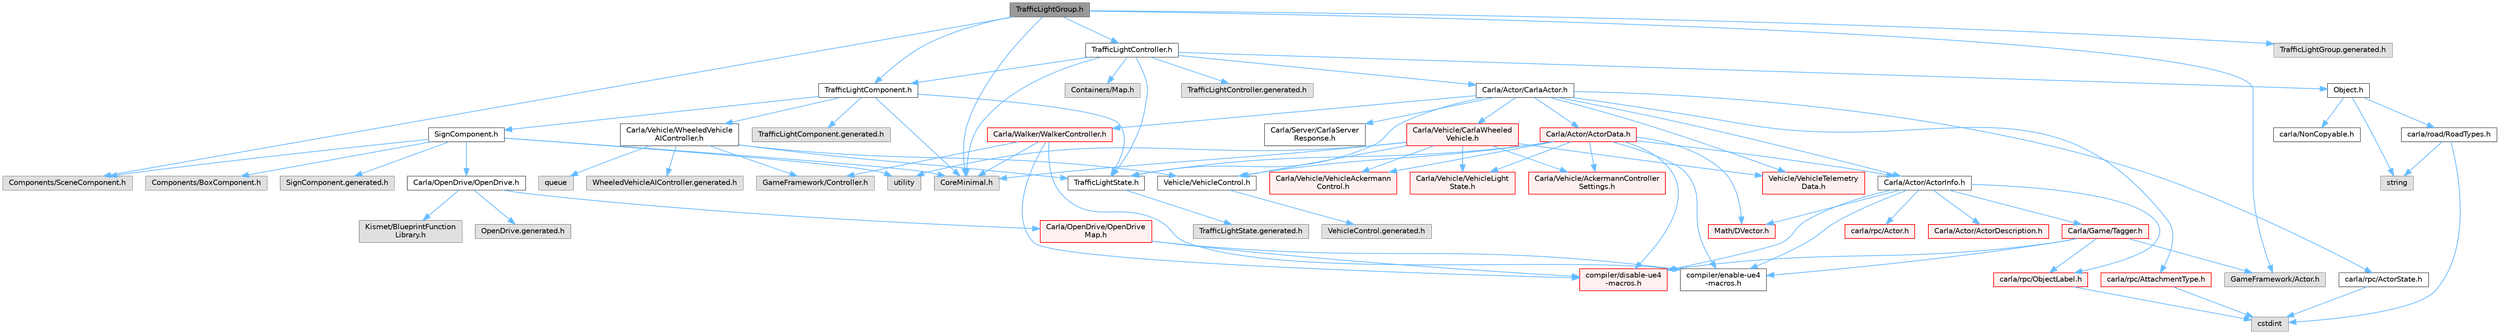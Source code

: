 digraph "TrafficLightGroup.h"
{
 // INTERACTIVE_SVG=YES
 // LATEX_PDF_SIZE
  bgcolor="transparent";
  edge [fontname=Helvetica,fontsize=10,labelfontname=Helvetica,labelfontsize=10];
  node [fontname=Helvetica,fontsize=10,shape=box,height=0.2,width=0.4];
  Node1 [id="Node000001",label="TrafficLightGroup.h",height=0.2,width=0.4,color="gray40", fillcolor="grey60", style="filled", fontcolor="black",tooltip=" "];
  Node1 -> Node2 [id="edge1_Node000001_Node000002",color="steelblue1",style="solid",tooltip=" "];
  Node2 [id="Node000002",label="CoreMinimal.h",height=0.2,width=0.4,color="grey60", fillcolor="#E0E0E0", style="filled",tooltip=" "];
  Node1 -> Node3 [id="edge2_Node000001_Node000003",color="steelblue1",style="solid",tooltip=" "];
  Node3 [id="Node000003",label="GameFramework/Actor.h",height=0.2,width=0.4,color="grey60", fillcolor="#E0E0E0", style="filled",tooltip=" "];
  Node1 -> Node4 [id="edge3_Node000001_Node000004",color="steelblue1",style="solid",tooltip=" "];
  Node4 [id="Node000004",label="Components/SceneComponent.h",height=0.2,width=0.4,color="grey60", fillcolor="#E0E0E0", style="filled",tooltip=" "];
  Node1 -> Node5 [id="edge4_Node000001_Node000005",color="steelblue1",style="solid",tooltip=" "];
  Node5 [id="Node000005",label="TrafficLightComponent.h",height=0.2,width=0.4,color="grey40", fillcolor="white", style="filled",URL="$d8/dde/TrafficLightComponent_8h.html",tooltip=" "];
  Node5 -> Node2 [id="edge5_Node000005_Node000002",color="steelblue1",style="solid",tooltip=" "];
  Node5 -> Node6 [id="edge6_Node000005_Node000006",color="steelblue1",style="solid",tooltip=" "];
  Node6 [id="Node000006",label="SignComponent.h",height=0.2,width=0.4,color="grey40", fillcolor="white", style="filled",URL="$de/d8e/SignComponent_8h.html",tooltip=" "];
  Node6 -> Node2 [id="edge7_Node000006_Node000002",color="steelblue1",style="solid",tooltip=" "];
  Node6 -> Node4 [id="edge8_Node000006_Node000004",color="steelblue1",style="solid",tooltip=" "];
  Node6 -> Node7 [id="edge9_Node000006_Node000007",color="steelblue1",style="solid",tooltip=" "];
  Node7 [id="Node000007",label="Components/BoxComponent.h",height=0.2,width=0.4,color="grey60", fillcolor="#E0E0E0", style="filled",tooltip=" "];
  Node6 -> Node8 [id="edge10_Node000006_Node000008",color="steelblue1",style="solid",tooltip=" "];
  Node8 [id="Node000008",label="Carla/OpenDrive/OpenDrive.h",height=0.2,width=0.4,color="grey40", fillcolor="white", style="filled",URL="$d1/d9b/Unreal_2CarlaUE4_2Plugins_2Carla_2Source_2Carla_2OpenDrive_2OpenDrive_8h.html",tooltip=" "];
  Node8 -> Node9 [id="edge11_Node000008_Node000009",color="steelblue1",style="solid",tooltip=" "];
  Node9 [id="Node000009",label="Carla/OpenDrive/OpenDrive\lMap.h",height=0.2,width=0.4,color="red", fillcolor="#FFF0F0", style="filled",URL="$d6/d95/OpenDriveMap_8h.html",tooltip=" "];
  Node9 -> Node10 [id="edge12_Node000009_Node000010",color="steelblue1",style="solid",tooltip=" "];
  Node10 [id="Node000010",label="compiler/disable-ue4\l-macros.h",height=0.2,width=0.4,color="red", fillcolor="#FFF0F0", style="filled",URL="$d2/d02/disable-ue4-macros_8h.html",tooltip=" "];
  Node9 -> Node36 [id="edge13_Node000009_Node000036",color="steelblue1",style="solid",tooltip=" "];
  Node36 [id="Node000036",label="compiler/enable-ue4\l-macros.h",height=0.2,width=0.4,color="grey40", fillcolor="white", style="filled",URL="$d9/da2/enable-ue4-macros_8h.html",tooltip=" "];
  Node8 -> Node99 [id="edge14_Node000008_Node000099",color="steelblue1",style="solid",tooltip=" "];
  Node99 [id="Node000099",label="Kismet/BlueprintFunction\lLibrary.h",height=0.2,width=0.4,color="grey60", fillcolor="#E0E0E0", style="filled",tooltip=" "];
  Node8 -> Node100 [id="edge15_Node000008_Node000100",color="steelblue1",style="solid",tooltip=" "];
  Node100 [id="Node000100",label="OpenDrive.generated.h",height=0.2,width=0.4,color="grey60", fillcolor="#E0E0E0", style="filled",tooltip=" "];
  Node6 -> Node47 [id="edge16_Node000006_Node000047",color="steelblue1",style="solid",tooltip=" "];
  Node47 [id="Node000047",label="utility",height=0.2,width=0.4,color="grey60", fillcolor="#E0E0E0", style="filled",tooltip=" "];
  Node6 -> Node101 [id="edge17_Node000006_Node000101",color="steelblue1",style="solid",tooltip=" "];
  Node101 [id="Node000101",label="SignComponent.generated.h",height=0.2,width=0.4,color="grey60", fillcolor="#E0E0E0", style="filled",tooltip=" "];
  Node5 -> Node102 [id="edge18_Node000005_Node000102",color="steelblue1",style="solid",tooltip=" "];
  Node102 [id="Node000102",label="TrafficLightState.h",height=0.2,width=0.4,color="grey40", fillcolor="white", style="filled",URL="$df/d9b/Unreal_2CarlaUE4_2Plugins_2Carla_2Source_2Carla_2Traffic_2TrafficLightState_8h.html",tooltip=" "];
  Node102 -> Node103 [id="edge19_Node000102_Node000103",color="steelblue1",style="solid",tooltip=" "];
  Node103 [id="Node000103",label="TrafficLightState.generated.h",height=0.2,width=0.4,color="grey60", fillcolor="#E0E0E0", style="filled",tooltip=" "];
  Node5 -> Node104 [id="edge20_Node000005_Node000104",color="steelblue1",style="solid",tooltip=" "];
  Node104 [id="Node000104",label="Carla/Vehicle/WheeledVehicle\lAIController.h",height=0.2,width=0.4,color="grey40", fillcolor="white", style="filled",URL="$d2/d29/WheeledVehicleAIController_8h.html",tooltip=" "];
  Node104 -> Node105 [id="edge21_Node000104_Node000105",color="steelblue1",style="solid",tooltip=" "];
  Node105 [id="Node000105",label="queue",height=0.2,width=0.4,color="grey60", fillcolor="#E0E0E0", style="filled",tooltip=" "];
  Node104 -> Node106 [id="edge22_Node000104_Node000106",color="steelblue1",style="solid",tooltip=" "];
  Node106 [id="Node000106",label="GameFramework/Controller.h",height=0.2,width=0.4,color="grey60", fillcolor="#E0E0E0", style="filled",tooltip=" "];
  Node104 -> Node102 [id="edge23_Node000104_Node000102",color="steelblue1",style="solid",tooltip=" "];
  Node104 -> Node107 [id="edge24_Node000104_Node000107",color="steelblue1",style="solid",tooltip=" "];
  Node107 [id="Node000107",label="Vehicle/VehicleControl.h",height=0.2,width=0.4,color="grey40", fillcolor="white", style="filled",URL="$d4/dbd/Unreal_2CarlaUE4_2Plugins_2Carla_2Source_2Carla_2Vehicle_2VehicleControl_8h.html",tooltip=" "];
  Node107 -> Node108 [id="edge25_Node000107_Node000108",color="steelblue1",style="solid",tooltip=" "];
  Node108 [id="Node000108",label="VehicleControl.generated.h",height=0.2,width=0.4,color="grey60", fillcolor="#E0E0E0", style="filled",tooltip=" "];
  Node104 -> Node109 [id="edge26_Node000104_Node000109",color="steelblue1",style="solid",tooltip=" "];
  Node109 [id="Node000109",label="WheeledVehicleAIController.generated.h",height=0.2,width=0.4,color="grey60", fillcolor="#E0E0E0", style="filled",tooltip=" "];
  Node5 -> Node110 [id="edge27_Node000005_Node000110",color="steelblue1",style="solid",tooltip=" "];
  Node110 [id="Node000110",label="TrafficLightComponent.generated.h",height=0.2,width=0.4,color="grey60", fillcolor="#E0E0E0", style="filled",tooltip=" "];
  Node1 -> Node111 [id="edge28_Node000001_Node000111",color="steelblue1",style="solid",tooltip=" "];
  Node111 [id="Node000111",label="TrafficLightController.h",height=0.2,width=0.4,color="grey40", fillcolor="white", style="filled",URL="$dd/d67/TrafficLightController_8h.html",tooltip=" "];
  Node111 -> Node2 [id="edge29_Node000111_Node000002",color="steelblue1",style="solid",tooltip=" "];
  Node111 -> Node112 [id="edge30_Node000111_Node000112",color="steelblue1",style="solid",tooltip=" "];
  Node112 [id="Node000112",label="Object.h",height=0.2,width=0.4,color="grey40", fillcolor="white", style="filled",URL="$db/dbf/Object_8h.html",tooltip=" "];
  Node112 -> Node52 [id="edge31_Node000112_Node000052",color="steelblue1",style="solid",tooltip=" "];
  Node52 [id="Node000052",label="carla/NonCopyable.h",height=0.2,width=0.4,color="grey40", fillcolor="white", style="filled",URL="$d4/dd8/LibCarla_2source_2carla_2NonCopyable_8h.html",tooltip=" "];
  Node112 -> Node61 [id="edge32_Node000112_Node000061",color="steelblue1",style="solid",tooltip=" "];
  Node61 [id="Node000061",label="carla/road/RoadTypes.h",height=0.2,width=0.4,color="grey40", fillcolor="white", style="filled",URL="$d6/dbb/RoadTypes_8h.html",tooltip=" "];
  Node61 -> Node29 [id="edge33_Node000061_Node000029",color="steelblue1",style="solid",tooltip=" "];
  Node29 [id="Node000029",label="cstdint",height=0.2,width=0.4,color="grey60", fillcolor="#E0E0E0", style="filled",tooltip=" "];
  Node61 -> Node54 [id="edge34_Node000061_Node000054",color="steelblue1",style="solid",tooltip=" "];
  Node54 [id="Node000054",label="string",height=0.2,width=0.4,color="grey60", fillcolor="#E0E0E0", style="filled",tooltip=" "];
  Node112 -> Node54 [id="edge35_Node000112_Node000054",color="steelblue1",style="solid",tooltip=" "];
  Node111 -> Node102 [id="edge36_Node000111_Node000102",color="steelblue1",style="solid",tooltip=" "];
  Node111 -> Node5 [id="edge37_Node000111_Node000005",color="steelblue1",style="solid",tooltip=" "];
  Node111 -> Node113 [id="edge38_Node000111_Node000113",color="steelblue1",style="solid",tooltip=" "];
  Node113 [id="Node000113",label="Containers/Map.h",height=0.2,width=0.4,color="grey60", fillcolor="#E0E0E0", style="filled",tooltip=" "];
  Node111 -> Node114 [id="edge39_Node000111_Node000114",color="steelblue1",style="solid",tooltip=" "];
  Node114 [id="Node000114",label="Carla/Actor/CarlaActor.h",height=0.2,width=0.4,color="grey40", fillcolor="white", style="filled",URL="$de/d36/CarlaActor_8h.html",tooltip=" "];
  Node114 -> Node115 [id="edge40_Node000114_Node000115",color="steelblue1",style="solid",tooltip=" "];
  Node115 [id="Node000115",label="Carla/Actor/ActorInfo.h",height=0.2,width=0.4,color="grey40", fillcolor="white", style="filled",URL="$d0/d4e/ActorInfo_8h.html",tooltip=" "];
  Node115 -> Node116 [id="edge41_Node000115_Node000116",color="steelblue1",style="solid",tooltip=" "];
  Node116 [id="Node000116",label="Carla/Actor/ActorDescription.h",height=0.2,width=0.4,color="red", fillcolor="#FFF0F0", style="filled",URL="$d4/de6/Unreal_2CarlaUE4_2Plugins_2Carla_2Source_2Carla_2Actor_2ActorDescription_8h.html",tooltip=" "];
  Node115 -> Node121 [id="edge42_Node000115_Node000121",color="steelblue1",style="solid",tooltip=" "];
  Node121 [id="Node000121",label="Carla/Game/Tagger.h",height=0.2,width=0.4,color="red", fillcolor="#FFF0F0", style="filled",URL="$d7/d06/Tagger_8h.html",tooltip=" "];
  Node121 -> Node3 [id="edge43_Node000121_Node000003",color="steelblue1",style="solid",tooltip=" "];
  Node121 -> Node10 [id="edge44_Node000121_Node000010",color="steelblue1",style="solid",tooltip=" "];
  Node121 -> Node123 [id="edge45_Node000121_Node000123",color="steelblue1",style="solid",tooltip=" "];
  Node123 [id="Node000123",label="carla/rpc/ObjectLabel.h",height=0.2,width=0.4,color="red", fillcolor="#FFF0F0", style="filled",URL="$d0/dea/ObjectLabel_8h.html",tooltip=" "];
  Node123 -> Node29 [id="edge46_Node000123_Node000029",color="steelblue1",style="solid",tooltip=" "];
  Node121 -> Node36 [id="edge47_Node000121_Node000036",color="steelblue1",style="solid",tooltip=" "];
  Node115 -> Node125 [id="edge48_Node000115_Node000125",color="steelblue1",style="solid",tooltip=" "];
  Node125 [id="Node000125",label="Math/DVector.h",height=0.2,width=0.4,color="red", fillcolor="#FFF0F0", style="filled",URL="$d5/d94/DVector_8h.html",tooltip=" "];
  Node115 -> Node10 [id="edge49_Node000115_Node000010",color="steelblue1",style="solid",tooltip=" "];
  Node115 -> Node126 [id="edge50_Node000115_Node000126",color="steelblue1",style="solid",tooltip=" "];
  Node126 [id="Node000126",label="carla/rpc/Actor.h",height=0.2,width=0.4,color="red", fillcolor="#FFF0F0", style="filled",URL="$d8/d73/rpc_2Actor_8h.html",tooltip=" "];
  Node115 -> Node123 [id="edge51_Node000115_Node000123",color="steelblue1",style="solid",tooltip=" "];
  Node115 -> Node36 [id="edge52_Node000115_Node000036",color="steelblue1",style="solid",tooltip=" "];
  Node114 -> Node133 [id="edge53_Node000114_Node000133",color="steelblue1",style="solid",tooltip=" "];
  Node133 [id="Node000133",label="Carla/Actor/ActorData.h",height=0.2,width=0.4,color="red", fillcolor="#FFF0F0", style="filled",URL="$de/d7d/ActorData_8h.html",tooltip=" "];
  Node133 -> Node115 [id="edge54_Node000133_Node000115",color="steelblue1",style="solid",tooltip=" "];
  Node133 -> Node125 [id="edge55_Node000133_Node000125",color="steelblue1",style="solid",tooltip=" "];
  Node133 -> Node134 [id="edge56_Node000133_Node000134",color="steelblue1",style="solid",tooltip=" "];
  Node134 [id="Node000134",label="Carla/Vehicle/AckermannController\lSettings.h",height=0.2,width=0.4,color="red", fillcolor="#FFF0F0", style="filled",URL="$df/d92/Unreal_2CarlaUE4_2Plugins_2Carla_2Source_2Carla_2Vehicle_2AckermannControllerSettings_8h.html",tooltip=" "];
  Node133 -> Node136 [id="edge57_Node000133_Node000136",color="steelblue1",style="solid",tooltip=" "];
  Node136 [id="Node000136",label="Carla/Vehicle/VehicleAckermann\lControl.h",height=0.2,width=0.4,color="red", fillcolor="#FFF0F0", style="filled",URL="$d7/d1a/Unreal_2CarlaUE4_2Plugins_2Carla_2Source_2Carla_2Vehicle_2VehicleAckermannControl_8h.html",tooltip=" "];
  Node133 -> Node107 [id="edge58_Node000133_Node000107",color="steelblue1",style="solid",tooltip=" "];
  Node133 -> Node138 [id="edge59_Node000133_Node000138",color="steelblue1",style="solid",tooltip=" "];
  Node138 [id="Node000138",label="Carla/Vehicle/VehicleLight\lState.h",height=0.2,width=0.4,color="red", fillcolor="#FFF0F0", style="filled",URL="$d6/d6c/Unreal_2CarlaUE4_2Plugins_2Carla_2Source_2Carla_2Vehicle_2VehicleLightState_8h.html",tooltip=" "];
  Node133 -> Node102 [id="edge60_Node000133_Node000102",color="steelblue1",style="solid",tooltip=" "];
  Node133 -> Node10 [id="edge61_Node000133_Node000010",color="steelblue1",style="solid",tooltip=" "];
  Node133 -> Node36 [id="edge62_Node000133_Node000036",color="steelblue1",style="solid",tooltip=" "];
  Node114 -> Node218 [id="edge63_Node000114_Node000218",color="steelblue1",style="solid",tooltip=" "];
  Node218 [id="Node000218",label="Carla/Vehicle/CarlaWheeled\lVehicle.h",height=0.2,width=0.4,color="red", fillcolor="#FFF0F0", style="filled",URL="$d3/d00/CarlaWheeledVehicle_8h.html",tooltip=" "];
  Node218 -> Node134 [id="edge64_Node000218_Node000134",color="steelblue1",style="solid",tooltip=" "];
  Node218 -> Node136 [id="edge65_Node000218_Node000136",color="steelblue1",style="solid",tooltip=" "];
  Node218 -> Node107 [id="edge66_Node000218_Node000107",color="steelblue1",style="solid",tooltip=" "];
  Node218 -> Node138 [id="edge67_Node000218_Node000138",color="steelblue1",style="solid",tooltip=" "];
  Node218 -> Node223 [id="edge68_Node000218_Node000223",color="steelblue1",style="solid",tooltip=" "];
  Node223 [id="Node000223",label="Vehicle/VehicleTelemetry\lData.h",height=0.2,width=0.4,color="red", fillcolor="#FFF0F0", style="filled",URL="$de/dcb/Unreal_2CarlaUE4_2Plugins_2Carla_2Source_2Carla_2Vehicle_2VehicleTelemetryData_8h.html",tooltip=" "];
  Node218 -> Node2 [id="edge69_Node000218_Node000002",color="steelblue1",style="solid",tooltip=" "];
  Node218 -> Node47 [id="edge70_Node000218_Node000047",color="steelblue1",style="solid",tooltip=" "];
  Node114 -> Node223 [id="edge71_Node000114_Node000223",color="steelblue1",style="solid",tooltip=" "];
  Node114 -> Node240 [id="edge72_Node000114_Node000240",color="steelblue1",style="solid",tooltip=" "];
  Node240 [id="Node000240",label="Carla/Walker/WalkerController.h",height=0.2,width=0.4,color="red", fillcolor="#FFF0F0", style="filled",URL="$da/d52/WalkerController_8h.html",tooltip=" "];
  Node240 -> Node2 [id="edge73_Node000240_Node000002",color="steelblue1",style="solid",tooltip=" "];
  Node240 -> Node106 [id="edge74_Node000240_Node000106",color="steelblue1",style="solid",tooltip=" "];
  Node240 -> Node10 [id="edge75_Node000240_Node000010",color="steelblue1",style="solid",tooltip=" "];
  Node240 -> Node36 [id="edge76_Node000240_Node000036",color="steelblue1",style="solid",tooltip=" "];
  Node114 -> Node102 [id="edge77_Node000114_Node000102",color="steelblue1",style="solid",tooltip=" "];
  Node114 -> Node165 [id="edge78_Node000114_Node000165",color="steelblue1",style="solid",tooltip=" "];
  Node165 [id="Node000165",label="carla/rpc/ActorState.h",height=0.2,width=0.4,color="grey40", fillcolor="white", style="filled",URL="$d5/d30/rpc_2ActorState_8h.html",tooltip=" "];
  Node165 -> Node29 [id="edge79_Node000165_Node000029",color="steelblue1",style="solid",tooltip=" "];
  Node114 -> Node248 [id="edge80_Node000114_Node000248",color="steelblue1",style="solid",tooltip=" "];
  Node248 [id="Node000248",label="carla/rpc/AttachmentType.h",height=0.2,width=0.4,color="red", fillcolor="#FFF0F0", style="filled",URL="$d9/df7/AttachmentType_8h.html",tooltip=" "];
  Node248 -> Node29 [id="edge81_Node000248_Node000029",color="steelblue1",style="solid",tooltip=" "];
  Node114 -> Node249 [id="edge82_Node000114_Node000249",color="steelblue1",style="solid",tooltip=" "];
  Node249 [id="Node000249",label="Carla/Server/CarlaServer\lResponse.h",height=0.2,width=0.4,color="grey40", fillcolor="white", style="filled",URL="$dd/d3e/CarlaServerResponse_8h.html",tooltip=" "];
  Node111 -> Node250 [id="edge83_Node000111_Node000250",color="steelblue1",style="solid",tooltip=" "];
  Node250 [id="Node000250",label="TrafficLightController.generated.h",height=0.2,width=0.4,color="grey60", fillcolor="#E0E0E0", style="filled",tooltip=" "];
  Node1 -> Node251 [id="edge84_Node000001_Node000251",color="steelblue1",style="solid",tooltip=" "];
  Node251 [id="Node000251",label="TrafficLightGroup.generated.h",height=0.2,width=0.4,color="grey60", fillcolor="#E0E0E0", style="filled",tooltip=" "];
}
